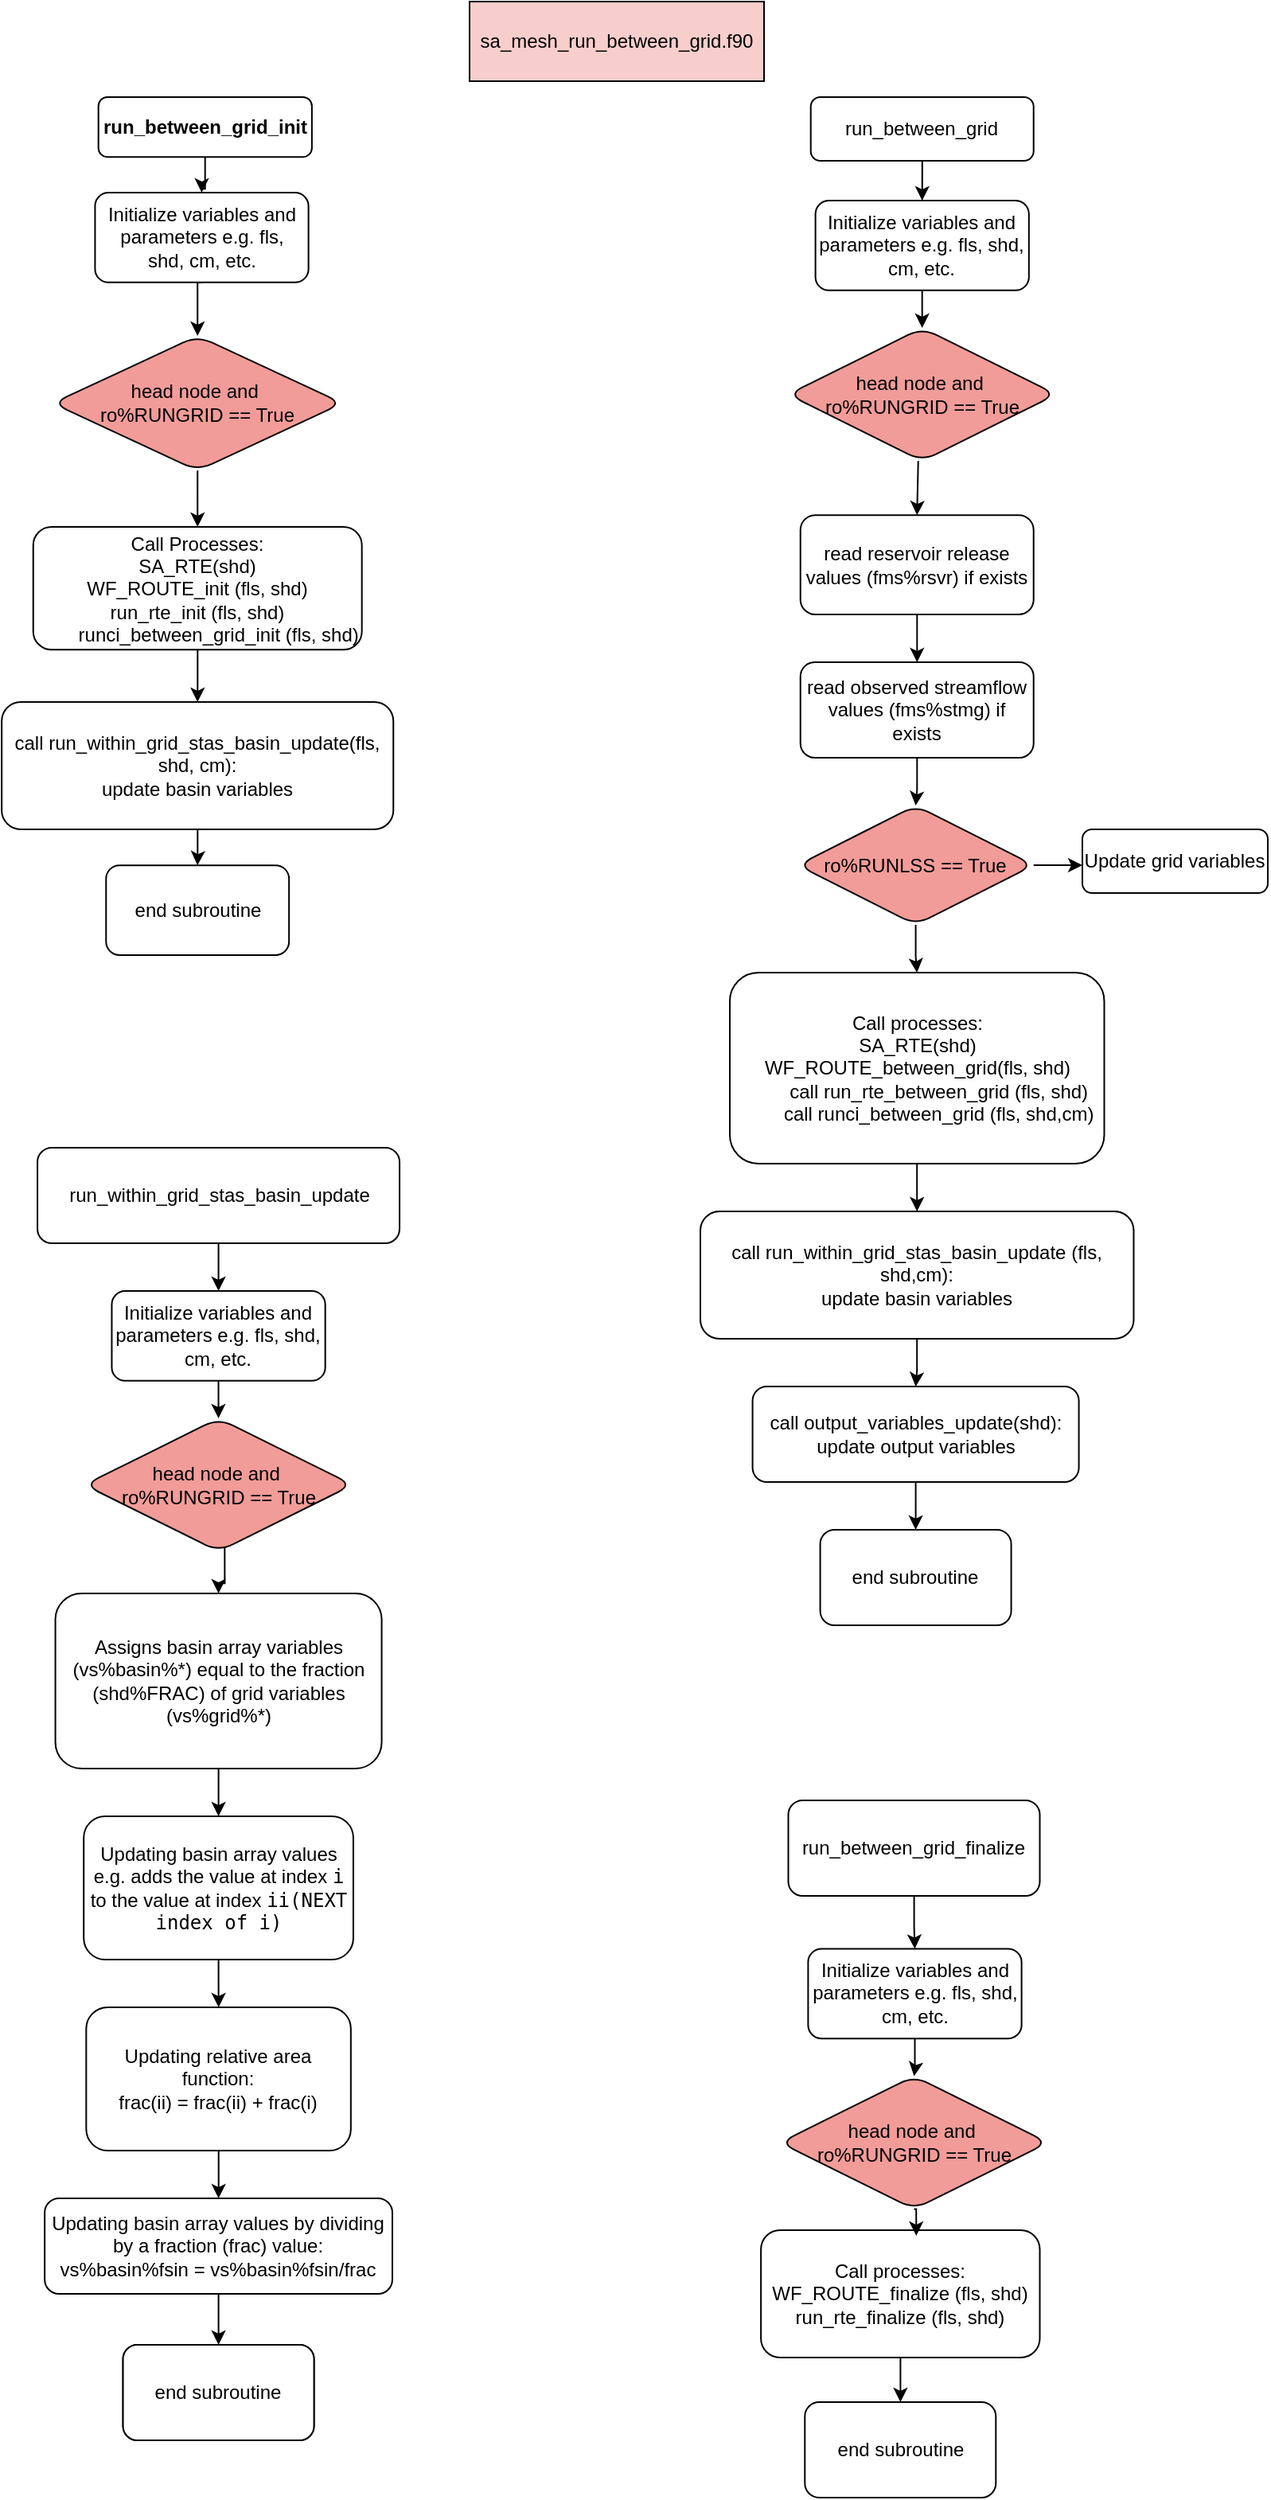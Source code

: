 <mxfile version="24.7.12">
  <diagram name="Page-1" id="10xUOoZB6ZYBFLNR_NRF">
    <mxGraphModel dx="1368" dy="519" grid="1" gridSize="10" guides="1" tooltips="1" connect="1" arrows="1" fold="1" page="1" pageScale="1" pageWidth="850" pageHeight="1100" math="0" shadow="0">
      <root>
        <mxCell id="0" />
        <mxCell id="1" parent="0" />
        <mxCell id="wEJVVZ1OubtGXcDkp_JM-1" value="sa_mesh_run_between_grid.f90" style="rounded=0;whiteSpace=wrap;html=1;fillColor=#F8CECC;" parent="1" vertex="1">
          <mxGeometry x="325" y="30" width="185" height="50" as="geometry" />
        </mxCell>
        <mxCell id="7oljmgm_8Q_aeO7kgqim-69" value="" style="group" parent="1" vertex="1" connectable="0">
          <mxGeometry x="53.53" y="750" width="227.5" height="812" as="geometry" />
        </mxCell>
        <mxCell id="7oljmgm_8Q_aeO7kgqim-61" style="edgeStyle=orthogonalEdgeStyle;rounded=0;orthogonalLoop=1;jettySize=auto;html=1;exitX=0.5;exitY=1;exitDx=0;exitDy=0;entryX=0.5;entryY=0;entryDx=0;entryDy=0;" parent="7oljmgm_8Q_aeO7kgqim-69" source="Qatt-AjyccafXuUgTQb3-1" target="7oljmgm_8Q_aeO7kgqim-55" edge="1">
          <mxGeometry relative="1" as="geometry" />
        </mxCell>
        <mxCell id="Qatt-AjyccafXuUgTQb3-1" value="run_within_grid_stas_basin_update" style="rounded=1;whiteSpace=wrap;html=1;" parent="7oljmgm_8Q_aeO7kgqim-69" vertex="1">
          <mxGeometry width="227.5" height="60" as="geometry" />
        </mxCell>
        <mxCell id="Qatt-AjyccafXuUgTQb3-12" value="" style="edgeStyle=orthogonalEdgeStyle;rounded=0;orthogonalLoop=1;jettySize=auto;html=1;exitX=0.523;exitY=0.92;exitDx=0;exitDy=0;exitPerimeter=0;" parent="7oljmgm_8Q_aeO7kgqim-69" source="7oljmgm_8Q_aeO7kgqim-56" target="Qatt-AjyccafXuUgTQb3-11" edge="1">
          <mxGeometry relative="1" as="geometry">
            <mxPoint x="113.798" y="250" as="sourcePoint" />
          </mxGeometry>
        </mxCell>
        <mxCell id="Qatt-AjyccafXuUgTQb3-14" value="" style="edgeStyle=orthogonalEdgeStyle;rounded=0;orthogonalLoop=1;jettySize=auto;html=1;" parent="7oljmgm_8Q_aeO7kgqim-69" source="Qatt-AjyccafXuUgTQb3-11" target="Qatt-AjyccafXuUgTQb3-13" edge="1">
          <mxGeometry relative="1" as="geometry" />
        </mxCell>
        <mxCell id="Qatt-AjyccafXuUgTQb3-11" value="Assigns basin array variables (vs%basin%*) equal to the fraction (shd%FRAC) of grid variables (vs%grid%*)" style="whiteSpace=wrap;html=1;rounded=1;" parent="7oljmgm_8Q_aeO7kgqim-69" vertex="1">
          <mxGeometry x="11.26" y="280" width="205" height="110" as="geometry" />
        </mxCell>
        <mxCell id="Qatt-AjyccafXuUgTQb3-16" value="" style="edgeStyle=orthogonalEdgeStyle;rounded=0;orthogonalLoop=1;jettySize=auto;html=1;" parent="7oljmgm_8Q_aeO7kgqim-69" source="Qatt-AjyccafXuUgTQb3-13" target="Qatt-AjyccafXuUgTQb3-15" edge="1">
          <mxGeometry relative="1" as="geometry" />
        </mxCell>
        <mxCell id="Qatt-AjyccafXuUgTQb3-13" value="Updating basin array values&lt;div&gt;e.g. a&lt;span style=&quot;background-color: initial;&quot;&gt;dds the value at index &lt;/span&gt;&lt;code style=&quot;background-color: initial;&quot;&gt;i&lt;/code&gt;&lt;span style=&quot;background-color: initial;&quot;&gt; to the value at index &lt;/span&gt;&lt;code style=&quot;background-color: initial;&quot;&gt;ii(NEXT index of i)&lt;br&gt;&lt;/code&gt;&lt;/div&gt;" style="whiteSpace=wrap;html=1;rounded=1;" parent="7oljmgm_8Q_aeO7kgqim-69" vertex="1">
          <mxGeometry x="29.08" y="420" width="169.37" height="90" as="geometry" />
        </mxCell>
        <mxCell id="Qatt-AjyccafXuUgTQb3-18" value="" style="edgeStyle=orthogonalEdgeStyle;rounded=0;orthogonalLoop=1;jettySize=auto;html=1;" parent="7oljmgm_8Q_aeO7kgqim-69" source="Qatt-AjyccafXuUgTQb3-15" target="Qatt-AjyccafXuUgTQb3-17" edge="1">
          <mxGeometry relative="1" as="geometry" />
        </mxCell>
        <mxCell id="Qatt-AjyccafXuUgTQb3-15" value="Updating relative area function:&lt;div&gt;frac(ii) = frac(ii) + frac(i)&lt;br&gt;&lt;/div&gt;" style="whiteSpace=wrap;html=1;rounded=1;" parent="7oljmgm_8Q_aeO7kgqim-69" vertex="1">
          <mxGeometry x="30.64" y="540" width="166.25" height="90" as="geometry" />
        </mxCell>
        <mxCell id="Qatt-AjyccafXuUgTQb3-26" value="" style="edgeStyle=orthogonalEdgeStyle;rounded=0;orthogonalLoop=1;jettySize=auto;html=1;" parent="7oljmgm_8Q_aeO7kgqim-69" source="Qatt-AjyccafXuUgTQb3-17" target="Qatt-AjyccafXuUgTQb3-25" edge="1">
          <mxGeometry relative="1" as="geometry" />
        </mxCell>
        <mxCell id="Qatt-AjyccafXuUgTQb3-17" value="Updating basin array values by dividing by a fraction (frac) value:&lt;br&gt;vs%basin%fsin = vs%basin%fsin/frac" style="whiteSpace=wrap;html=1;rounded=1;" parent="7oljmgm_8Q_aeO7kgqim-69" vertex="1">
          <mxGeometry x="4.54" y="660" width="218.43" height="60" as="geometry" />
        </mxCell>
        <mxCell id="Qatt-AjyccafXuUgTQb3-25" value="end subroutine" style="whiteSpace=wrap;html=1;rounded=1;" parent="7oljmgm_8Q_aeO7kgqim-69" vertex="1">
          <mxGeometry x="53.75" y="752" width="120" height="60" as="geometry" />
        </mxCell>
        <mxCell id="Qatt-AjyccafXuUgTQb3-27" value="end subroutine" style="whiteSpace=wrap;html=1;rounded=1;" parent="7oljmgm_8Q_aeO7kgqim-69" vertex="1">
          <mxGeometry x="53.75" y="752" width="120" height="60" as="geometry" />
        </mxCell>
        <mxCell id="7oljmgm_8Q_aeO7kgqim-62" style="edgeStyle=orthogonalEdgeStyle;rounded=0;orthogonalLoop=1;jettySize=auto;html=1;entryX=0.5;entryY=0;entryDx=0;entryDy=0;" parent="7oljmgm_8Q_aeO7kgqim-69" source="7oljmgm_8Q_aeO7kgqim-55" target="7oljmgm_8Q_aeO7kgqim-56" edge="1">
          <mxGeometry relative="1" as="geometry" />
        </mxCell>
        <mxCell id="7oljmgm_8Q_aeO7kgqim-55" value="Initialize variables and parameters e.g. fls, shd, cm, etc." style="rounded=1;whiteSpace=wrap;html=1;" parent="7oljmgm_8Q_aeO7kgqim-69" vertex="1">
          <mxGeometry x="46.702" y="89.999" width="134.105" height="56.407" as="geometry" />
        </mxCell>
        <mxCell id="7oljmgm_8Q_aeO7kgqim-56" value="head node and&amp;nbsp;&lt;div&gt;ro%RUNGRID == True&lt;/div&gt;" style="rhombus;whiteSpace=wrap;html=1;rounded=1;fillColor=#F19C99;" parent="7oljmgm_8Q_aeO7kgqim-69" vertex="1">
          <mxGeometry x="29.5" y="170" width="168.5" height="83.59" as="geometry" />
        </mxCell>
        <mxCell id="7oljmgm_8Q_aeO7kgqim-70" value="" style="group" parent="1" vertex="1" connectable="0">
          <mxGeometry x="520" y="1160" width="190" height="438" as="geometry" />
        </mxCell>
        <mxCell id="Qatt-AjyccafXuUgTQb3-21" value="" style="edgeStyle=orthogonalEdgeStyle;rounded=0;orthogonalLoop=1;jettySize=auto;html=1;" parent="7oljmgm_8Q_aeO7kgqim-70" source="Qatt-AjyccafXuUgTQb3-19" target="7oljmgm_8Q_aeO7kgqim-63" edge="1">
          <mxGeometry relative="1" as="geometry">
            <mxPoint x="83.25" y="92" as="targetPoint" />
          </mxGeometry>
        </mxCell>
        <mxCell id="Qatt-AjyccafXuUgTQb3-19" value="run_between_grid_finalize" style="rounded=1;whiteSpace=wrap;html=1;" parent="7oljmgm_8Q_aeO7kgqim-70" vertex="1">
          <mxGeometry x="5.25" width="158" height="60" as="geometry" />
        </mxCell>
        <mxCell id="Qatt-AjyccafXuUgTQb3-29" value="" style="edgeStyle=orthogonalEdgeStyle;rounded=0;orthogonalLoop=1;jettySize=auto;html=1;" parent="7oljmgm_8Q_aeO7kgqim-70" source="Qatt-AjyccafXuUgTQb3-23" target="Qatt-AjyccafXuUgTQb3-28" edge="1">
          <mxGeometry relative="1" as="geometry" />
        </mxCell>
        <mxCell id="Qatt-AjyccafXuUgTQb3-23" value="Call processes:&lt;div&gt;&lt;div&gt;WF_ROUTE_finalize&amp;nbsp;(fls, shd)&lt;/div&gt;&lt;div&gt;&lt;span style=&quot;background-color: initial;&quot;&gt;run_rte_finalize&amp;nbsp;&lt;/span&gt;&lt;span style=&quot;background-color: initial;&quot;&gt;(fls, shd)&lt;/span&gt;&lt;/div&gt;&lt;/div&gt;" style="whiteSpace=wrap;html=1;rounded=1;" parent="7oljmgm_8Q_aeO7kgqim-70" vertex="1">
          <mxGeometry x="-11.94" y="270" width="175.19" height="80" as="geometry" />
        </mxCell>
        <mxCell id="Qatt-AjyccafXuUgTQb3-28" value="end subroutine" style="whiteSpace=wrap;html=1;rounded=1;" parent="7oljmgm_8Q_aeO7kgqim-70" vertex="1">
          <mxGeometry x="15.65" y="378" width="120" height="60" as="geometry" />
        </mxCell>
        <mxCell id="7oljmgm_8Q_aeO7kgqim-65" style="edgeStyle=orthogonalEdgeStyle;rounded=0;orthogonalLoop=1;jettySize=auto;html=1;entryX=0.5;entryY=0;entryDx=0;entryDy=0;" parent="7oljmgm_8Q_aeO7kgqim-70" source="7oljmgm_8Q_aeO7kgqim-63" target="7oljmgm_8Q_aeO7kgqim-64" edge="1">
          <mxGeometry relative="1" as="geometry" />
        </mxCell>
        <mxCell id="7oljmgm_8Q_aeO7kgqim-63" value="Initialize variables and parameters e.g. fls, shd, cm, etc." style="rounded=1;whiteSpace=wrap;html=1;" parent="7oljmgm_8Q_aeO7kgqim-70" vertex="1">
          <mxGeometry x="17.702" y="93.209" width="134.105" height="56.407" as="geometry" />
        </mxCell>
        <mxCell id="7oljmgm_8Q_aeO7kgqim-64" value="head node and&amp;nbsp;&lt;div&gt;ro%RUNGRID == True&lt;/div&gt;" style="rhombus;whiteSpace=wrap;html=1;rounded=1;fillColor=#F19C99;" parent="7oljmgm_8Q_aeO7kgqim-70" vertex="1">
          <mxGeometry y="173.21" width="168.5" height="83.59" as="geometry" />
        </mxCell>
        <mxCell id="7oljmgm_8Q_aeO7kgqim-66" style="edgeStyle=orthogonalEdgeStyle;rounded=0;orthogonalLoop=1;jettySize=auto;html=1;exitX=0.5;exitY=1;exitDx=0;exitDy=0;entryX=0.557;entryY=0.044;entryDx=0;entryDy=0;entryPerimeter=0;" parent="7oljmgm_8Q_aeO7kgqim-70" source="7oljmgm_8Q_aeO7kgqim-64" target="Qatt-AjyccafXuUgTQb3-23" edge="1">
          <mxGeometry relative="1" as="geometry" />
        </mxCell>
        <mxCell id="7oljmgm_8Q_aeO7kgqim-71" value="" style="group" parent="1" vertex="1" connectable="0">
          <mxGeometry x="470" y="90" width="272.24" height="1075" as="geometry" />
        </mxCell>
        <mxCell id="7oljmgm_8Q_aeO7kgqim-22" style="edgeStyle=orthogonalEdgeStyle;rounded=0;orthogonalLoop=1;jettySize=auto;html=1;entryX=0.5;entryY=0;entryDx=0;entryDy=0;" parent="7oljmgm_8Q_aeO7kgqim-71" source="wEJVVZ1OubtGXcDkp_JM-25" target="7oljmgm_8Q_aeO7kgqim-21" edge="1">
          <mxGeometry relative="1" as="geometry" />
        </mxCell>
        <mxCell id="wEJVVZ1OubtGXcDkp_JM-25" value="run_between_grid" style="rounded=1;whiteSpace=wrap;html=1;" parent="7oljmgm_8Q_aeO7kgqim-71" vertex="1">
          <mxGeometry x="69.36" width="140" height="40" as="geometry" />
        </mxCell>
        <mxCell id="7oljmgm_8Q_aeO7kgqim-51" style="edgeStyle=orthogonalEdgeStyle;rounded=0;orthogonalLoop=1;jettySize=auto;html=1;entryX=0.5;entryY=0;entryDx=0;entryDy=0;" parent="7oljmgm_8Q_aeO7kgqim-71" source="7oljmgm_8Q_aeO7kgqim-21" target="7oljmgm_8Q_aeO7kgqim-50" edge="1">
          <mxGeometry relative="1" as="geometry" />
        </mxCell>
        <mxCell id="7oljmgm_8Q_aeO7kgqim-21" value="Initialize variables and parameters e.g. fls, shd, cm, etc." style="rounded=1;whiteSpace=wrap;html=1;" parent="7oljmgm_8Q_aeO7kgqim-71" vertex="1">
          <mxGeometry x="72.312" y="64.999" width="134.105" height="56.407" as="geometry" />
        </mxCell>
        <mxCell id="7oljmgm_8Q_aeO7kgqim-50" value="head node and&amp;nbsp;&lt;div&gt;ro%RUNGRID == True&lt;/div&gt;" style="rhombus;whiteSpace=wrap;html=1;rounded=1;fillColor=#F19C99;" parent="7oljmgm_8Q_aeO7kgqim-71" vertex="1">
          <mxGeometry x="55.11" y="145" width="168.5" height="83.59" as="geometry" />
        </mxCell>
        <mxCell id="wEJVVZ1OubtGXcDkp_JM-29" value="" style="edgeStyle=orthogonalEdgeStyle;rounded=0;orthogonalLoop=1;jettySize=auto;html=1;" parent="7oljmgm_8Q_aeO7kgqim-71" source="wEJVVZ1OubtGXcDkp_JM-26" target="wEJVVZ1OubtGXcDkp_JM-28" edge="1">
          <mxGeometry relative="1" as="geometry" />
        </mxCell>
        <mxCell id="wEJVVZ1OubtGXcDkp_JM-26" value="read reservoir release values (fms%rsvr) if exists" style="whiteSpace=wrap;html=1;rounded=1;" parent="7oljmgm_8Q_aeO7kgqim-71" vertex="1">
          <mxGeometry x="62.87" y="262.59" width="146.49" height="62.41" as="geometry" />
        </mxCell>
        <mxCell id="wEJVVZ1OubtGXcDkp_JM-31" value="" style="edgeStyle=orthogonalEdgeStyle;rounded=0;orthogonalLoop=1;jettySize=auto;html=1;entryX=0.5;entryY=0;entryDx=0;entryDy=0;" parent="7oljmgm_8Q_aeO7kgqim-71" source="wEJVVZ1OubtGXcDkp_JM-28" target="zLIidXRwlXcN-wc7JwWP-7" edge="1">
          <mxGeometry relative="1" as="geometry">
            <mxPoint x="135.598" y="442" as="targetPoint" />
          </mxGeometry>
        </mxCell>
        <mxCell id="wEJVVZ1OubtGXcDkp_JM-28" value="read observed streamflow values (fms%stmg) if exists" style="whiteSpace=wrap;html=1;rounded=1;" parent="7oljmgm_8Q_aeO7kgqim-71" vertex="1">
          <mxGeometry x="62.87" y="355" width="146.49" height="60" as="geometry" />
        </mxCell>
        <mxCell id="wEJVVZ1OubtGXcDkp_JM-35" value="" style="edgeStyle=orthogonalEdgeStyle;rounded=0;orthogonalLoop=1;jettySize=auto;html=1;exitX=0.5;exitY=1;exitDx=0;exitDy=0;" parent="7oljmgm_8Q_aeO7kgqim-71" target="wEJVVZ1OubtGXcDkp_JM-34" edge="1" source="zLIidXRwlXcN-wc7JwWP-7">
          <mxGeometry relative="1" as="geometry">
            <mxPoint x="149.749" y="685" as="sourcePoint" />
          </mxGeometry>
        </mxCell>
        <mxCell id="wEJVVZ1OubtGXcDkp_JM-38" style="edgeStyle=orthogonalEdgeStyle;rounded=0;orthogonalLoop=1;jettySize=auto;html=1;entryX=0.5;entryY=0;entryDx=0;entryDy=0;" parent="7oljmgm_8Q_aeO7kgqim-71" source="wEJVVZ1OubtGXcDkp_JM-34" target="wEJVVZ1OubtGXcDkp_JM-37" edge="1">
          <mxGeometry relative="1" as="geometry">
            <mxPoint x="134.37" y="832.59" as="targetPoint" />
          </mxGeometry>
        </mxCell>
        <mxCell id="wEJVVZ1OubtGXcDkp_JM-34" value="&lt;div&gt;Call processes:&lt;/div&gt;&lt;div&gt;SA_RTE(shd)&lt;br&gt;&lt;/div&gt;&lt;div&gt;WF_ROUTE_between_grid(fls, shd)&lt;/div&gt;&lt;div&gt;&amp;nbsp; &amp;nbsp; &amp;nbsp; &amp;nbsp; call run_rte_between_grid&amp;nbsp;(fls, shd)&lt;/div&gt;&lt;div&gt;&amp;nbsp; &amp;nbsp; &amp;nbsp; &amp;nbsp; call runci_between_grid&amp;nbsp;(fls, shd,cm)&lt;/div&gt;" style="whiteSpace=wrap;html=1;rounded=1;" parent="7oljmgm_8Q_aeO7kgqim-71" vertex="1">
          <mxGeometry x="18.5" y="550" width="235.24" height="120" as="geometry" />
        </mxCell>
        <mxCell id="zLIidXRwlXcN-wc7JwWP-13" style="edgeStyle=orthogonalEdgeStyle;rounded=0;orthogonalLoop=1;jettySize=auto;html=1;entryX=0.5;entryY=0;entryDx=0;entryDy=0;" edge="1" parent="7oljmgm_8Q_aeO7kgqim-71" source="wEJVVZ1OubtGXcDkp_JM-37" target="zLIidXRwlXcN-wc7JwWP-11">
          <mxGeometry relative="1" as="geometry" />
        </mxCell>
        <mxCell id="wEJVVZ1OubtGXcDkp_JM-37" value="call run_within_grid_stas_basin_update (fls, shd,cm):&lt;div&gt;update basin variables&lt;/div&gt;" style="whiteSpace=wrap;html=1;rounded=1;" parent="7oljmgm_8Q_aeO7kgqim-71" vertex="1">
          <mxGeometry y="700" width="272.24" height="80" as="geometry" />
        </mxCell>
        <mxCell id="wEJVVZ1OubtGXcDkp_JM-41" value="end subroutine" style="whiteSpace=wrap;html=1;rounded=1;" parent="7oljmgm_8Q_aeO7kgqim-71" vertex="1">
          <mxGeometry x="75.29" y="900" width="120" height="60" as="geometry" />
        </mxCell>
        <mxCell id="Qatt-AjyccafXuUgTQb3-7" style="edgeStyle=orthogonalEdgeStyle;rounded=0;orthogonalLoop=1;jettySize=auto;html=1;exitX=0.5;exitY=1;exitDx=0;exitDy=0;entryX=0.5;entryY=0;entryDx=0;entryDy=0;" parent="7oljmgm_8Q_aeO7kgqim-71" target="wEJVVZ1OubtGXcDkp_JM-26" edge="1">
          <mxGeometry relative="1" as="geometry">
            <mxPoint x="136.87" y="228.59" as="sourcePoint" />
          </mxGeometry>
        </mxCell>
        <mxCell id="zLIidXRwlXcN-wc7JwWP-9" style="edgeStyle=orthogonalEdgeStyle;rounded=0;orthogonalLoop=1;jettySize=auto;html=1;" edge="1" parent="7oljmgm_8Q_aeO7kgqim-71" source="zLIidXRwlXcN-wc7JwWP-7">
          <mxGeometry relative="1" as="geometry">
            <mxPoint x="240" y="482.5" as="targetPoint" />
          </mxGeometry>
        </mxCell>
        <mxCell id="zLIidXRwlXcN-wc7JwWP-7" value="&lt;div&gt;ro%RUNLSS == True&lt;/div&gt;" style="rhombus;whiteSpace=wrap;html=1;rounded=1;fillColor=#F19C99;" vertex="1" parent="7oljmgm_8Q_aeO7kgqim-71">
          <mxGeometry x="61.23" y="445" width="148.13" height="75" as="geometry" />
        </mxCell>
        <mxCell id="zLIidXRwlXcN-wc7JwWP-14" style="edgeStyle=orthogonalEdgeStyle;rounded=0;orthogonalLoop=1;jettySize=auto;html=1;entryX=0.5;entryY=0;entryDx=0;entryDy=0;" edge="1" parent="7oljmgm_8Q_aeO7kgqim-71" source="zLIidXRwlXcN-wc7JwWP-11" target="wEJVVZ1OubtGXcDkp_JM-41">
          <mxGeometry relative="1" as="geometry" />
        </mxCell>
        <mxCell id="zLIidXRwlXcN-wc7JwWP-11" value="call output_variables_update(shd):&lt;div&gt;update output variables&lt;/div&gt;" style="whiteSpace=wrap;html=1;rounded=1;" vertex="1" parent="7oljmgm_8Q_aeO7kgqim-71">
          <mxGeometry x="32.79" y="810" width="205" height="60" as="geometry" />
        </mxCell>
        <mxCell id="7oljmgm_8Q_aeO7kgqim-2" value="" style="edgeStyle=orthogonalEdgeStyle;rounded=0;orthogonalLoop=1;jettySize=auto;html=1;" parent="1" source="wEJVVZ1OubtGXcDkp_JM-2" target="7oljmgm_8Q_aeO7kgqim-1" edge="1">
          <mxGeometry relative="1" as="geometry" />
        </mxCell>
        <mxCell id="wEJVVZ1OubtGXcDkp_JM-2" value="run_between_grid_init" style="rounded=1;whiteSpace=wrap;html=1;fontStyle=1" parent="1" vertex="1">
          <mxGeometry x="91.842" y="90" width="134.105" height="37.605" as="geometry" />
        </mxCell>
        <mxCell id="zLIidXRwlXcN-wc7JwWP-5" style="edgeStyle=orthogonalEdgeStyle;rounded=0;orthogonalLoop=1;jettySize=auto;html=1;entryX=0.5;entryY=0;entryDx=0;entryDy=0;" edge="1" parent="1" source="wEJVVZ1OubtGXcDkp_JM-10" target="wEJVVZ1OubtGXcDkp_JM-21">
          <mxGeometry relative="1" as="geometry" />
        </mxCell>
        <mxCell id="wEJVVZ1OubtGXcDkp_JM-10" value="Call Processes:&lt;div&gt;SA_RTE(shd)&lt;br&gt;&lt;div&gt;&lt;div&gt;WF_ROUTE_init&amp;nbsp;(fls, shd)&lt;/div&gt;&lt;div&gt;run_rte_init&amp;nbsp;(fls, shd)&lt;/div&gt;&lt;div&gt;&amp;nbsp; &amp;nbsp; &amp;nbsp; &amp;nbsp; runci_between_grid_init&amp;nbsp;(fls, shd)&lt;/div&gt;&lt;/div&gt;&lt;/div&gt;" style="rounded=1;whiteSpace=wrap;html=1;" parent="1" vertex="1">
          <mxGeometry x="50.87" y="360" width="206.47" height="77.16" as="geometry" />
        </mxCell>
        <mxCell id="wEJVVZ1OubtGXcDkp_JM-24" value="" style="edgeStyle=orthogonalEdgeStyle;rounded=0;orthogonalLoop=1;jettySize=auto;html=1;" parent="1" source="wEJVVZ1OubtGXcDkp_JM-21" target="wEJVVZ1OubtGXcDkp_JM-23" edge="1">
          <mxGeometry relative="1" as="geometry" />
        </mxCell>
        <mxCell id="wEJVVZ1OubtGXcDkp_JM-21" value="call run_within_grid_stas_basin_update(fls, shd, cm):&lt;div&gt;update basin variables&lt;/div&gt;" style="whiteSpace=wrap;html=1;rounded=1;" parent="1" vertex="1">
          <mxGeometry x="31.08" y="470" width="246.05" height="80" as="geometry" />
        </mxCell>
        <mxCell id="wEJVVZ1OubtGXcDkp_JM-23" value="end subroutine" style="whiteSpace=wrap;html=1;rounded=1;" parent="1" vertex="1">
          <mxGeometry x="96.634" y="572.593" width="114.947" height="56.407" as="geometry" />
        </mxCell>
        <mxCell id="7oljmgm_8Q_aeO7kgqim-11" style="edgeStyle=orthogonalEdgeStyle;rounded=0;orthogonalLoop=1;jettySize=auto;html=1;exitX=0.5;exitY=1;exitDx=0;exitDy=0;entryX=0.5;entryY=0;entryDx=0;entryDy=0;" parent="1" source="7oljmgm_8Q_aeO7kgqim-1" target="7oljmgm_8Q_aeO7kgqim-4" edge="1">
          <mxGeometry relative="1" as="geometry" />
        </mxCell>
        <mxCell id="7oljmgm_8Q_aeO7kgqim-1" value="Initialize variables and parameters e.g. fls, shd,&amp;nbsp;cm, etc." style="rounded=1;whiteSpace=wrap;html=1;" parent="1" vertex="1">
          <mxGeometry x="89.712" y="149.999" width="134.105" height="56.407" as="geometry" />
        </mxCell>
        <mxCell id="zLIidXRwlXcN-wc7JwWP-4" style="edgeStyle=orthogonalEdgeStyle;rounded=0;orthogonalLoop=1;jettySize=auto;html=1;exitX=0.5;exitY=1;exitDx=0;exitDy=0;" edge="1" parent="1" source="7oljmgm_8Q_aeO7kgqim-4" target="wEJVVZ1OubtGXcDkp_JM-10">
          <mxGeometry relative="1" as="geometry" />
        </mxCell>
        <mxCell id="7oljmgm_8Q_aeO7kgqim-4" value="head node and&amp;nbsp;&lt;div&gt;ro%RUNGRID == True&lt;/div&gt;" style="rhombus;whiteSpace=wrap;html=1;rounded=1;fillColor=#F19C99;" parent="1" vertex="1">
          <mxGeometry x="63.105" y="240.0" width="182.0" height="84.611" as="geometry" />
        </mxCell>
        <mxCell id="7oljmgm_8Q_aeO7kgqim-18" value="" style="edgeStyle=orthogonalEdgeStyle;rounded=0;orthogonalLoop=1;jettySize=auto;html=1;" parent="1" target="wEJVVZ1OubtGXcDkp_JM-14" edge="1">
          <mxGeometry relative="1" as="geometry">
            <mxPoint x="230.599" y="605.25" as="sourcePoint" />
          </mxGeometry>
        </mxCell>
        <mxCell id="7oljmgm_8Q_aeO7kgqim-19" value="Yes" style="edgeLabel;html=1;align=center;verticalAlign=middle;resizable=0;points=[];" parent="7oljmgm_8Q_aeO7kgqim-18" vertex="1" connectable="0">
          <mxGeometry x="-0.089" y="1" relative="1" as="geometry">
            <mxPoint as="offset" />
          </mxGeometry>
        </mxCell>
        <mxCell id="wEJVVZ1OubtGXcDkp_JM-17" value="" style="edgeStyle=orthogonalEdgeStyle;rounded=0;orthogonalLoop=1;jettySize=auto;html=1;exitX=0.5;exitY=1;exitDx=0;exitDy=0;" parent="1" target="wEJVVZ1OubtGXcDkp_JM-16" edge="1">
          <mxGeometry relative="1" as="geometry">
            <mxPoint x="364.842" y="628.689" as="sourcePoint" />
          </mxGeometry>
        </mxCell>
        <mxCell id="zLIidXRwlXcN-wc7JwWP-6" value="Update grid variables" style="whiteSpace=wrap;html=1;rounded=1;" vertex="1" parent="1">
          <mxGeometry x="710" y="550" width="116.49" height="40" as="geometry" />
        </mxCell>
      </root>
    </mxGraphModel>
  </diagram>
</mxfile>
